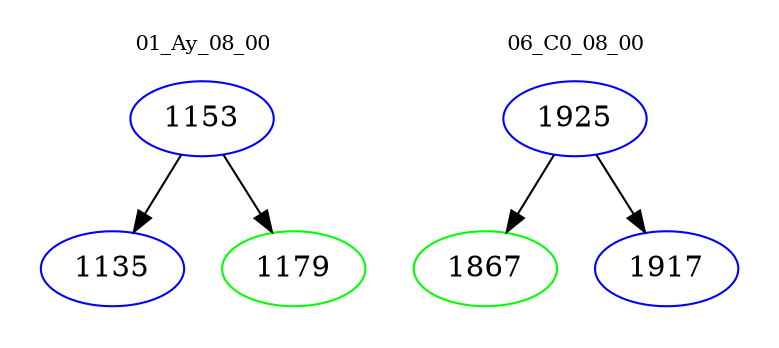 digraph{
subgraph cluster_0 {
color = white
label = "01_Ay_08_00";
fontsize=10;
T0_1153 [label="1153", color="blue"]
T0_1153 -> T0_1135 [color="black"]
T0_1135 [label="1135", color="blue"]
T0_1153 -> T0_1179 [color="black"]
T0_1179 [label="1179", color="green"]
}
subgraph cluster_1 {
color = white
label = "06_C0_08_00";
fontsize=10;
T1_1925 [label="1925", color="blue"]
T1_1925 -> T1_1867 [color="black"]
T1_1867 [label="1867", color="green"]
T1_1925 -> T1_1917 [color="black"]
T1_1917 [label="1917", color="blue"]
}
}
